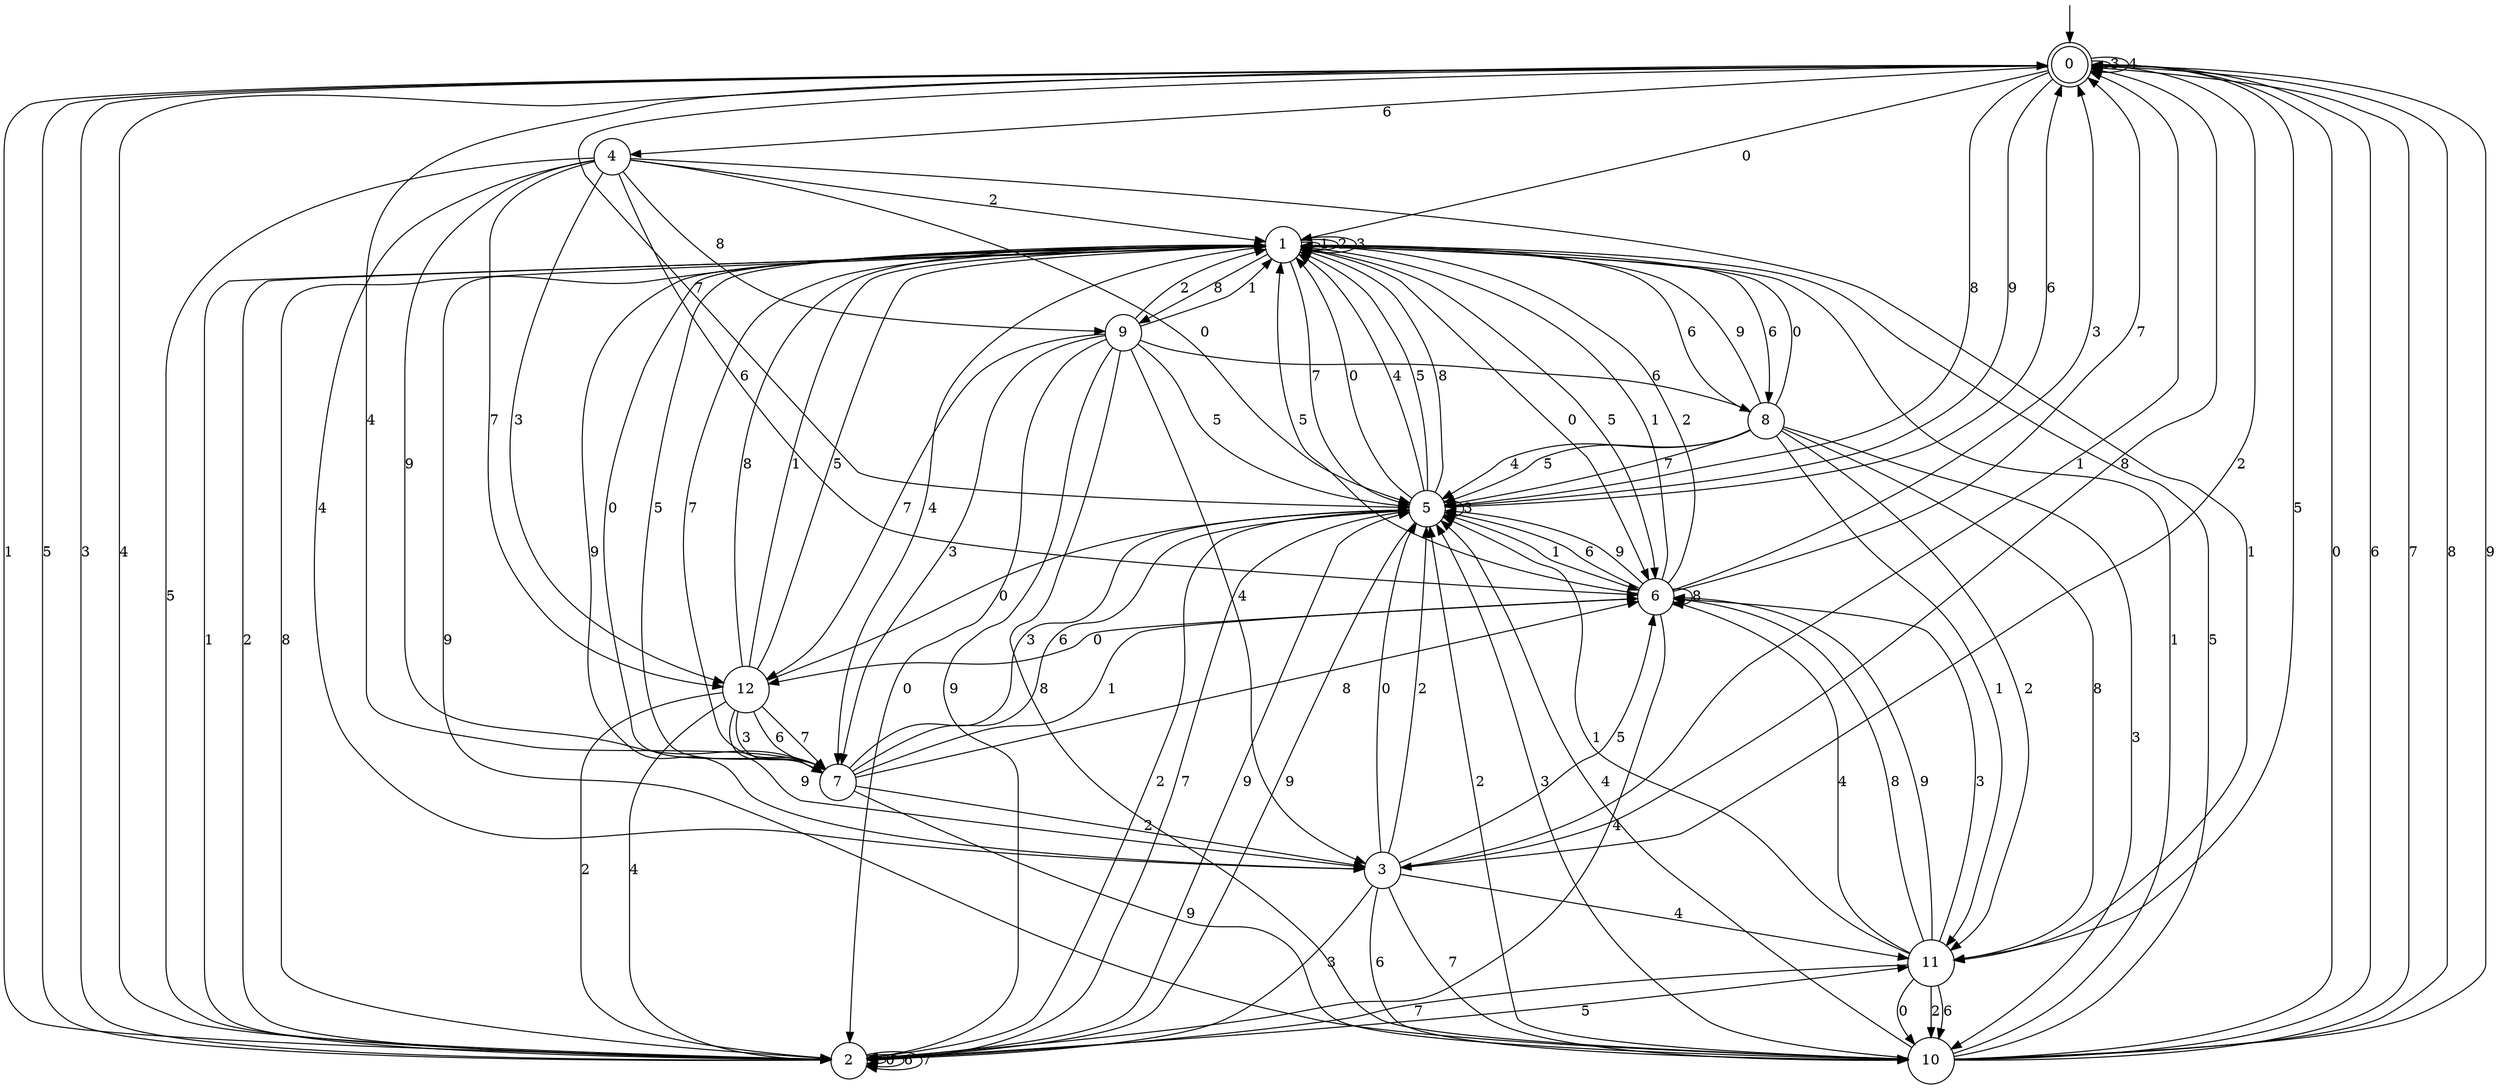 digraph g {

	s0 [shape="doublecircle" label="0"];
	s1 [shape="circle" label="1"];
	s2 [shape="circle" label="2"];
	s3 [shape="circle" label="3"];
	s4 [shape="circle" label="4"];
	s5 [shape="circle" label="5"];
	s6 [shape="circle" label="6"];
	s7 [shape="circle" label="7"];
	s8 [shape="circle" label="8"];
	s9 [shape="circle" label="9"];
	s10 [shape="circle" label="10"];
	s11 [shape="circle" label="11"];
	s12 [shape="circle" label="12"];
	s0 -> s1 [label="0"];
	s0 -> s2 [label="1"];
	s0 -> s3 [label="2"];
	s0 -> s0 [label="3"];
	s0 -> s0 [label="4"];
	s0 -> s2 [label="5"];
	s0 -> s4 [label="6"];
	s0 -> s5 [label="7"];
	s0 -> s5 [label="8"];
	s0 -> s5 [label="9"];
	s1 -> s6 [label="0"];
	s1 -> s1 [label="1"];
	s1 -> s1 [label="2"];
	s1 -> s1 [label="3"];
	s1 -> s7 [label="4"];
	s1 -> s6 [label="5"];
	s1 -> s8 [label="6"];
	s1 -> s5 [label="7"];
	s1 -> s9 [label="8"];
	s1 -> s10 [label="9"];
	s2 -> s2 [label="0"];
	s2 -> s1 [label="1"];
	s2 -> s1 [label="2"];
	s2 -> s0 [label="3"];
	s2 -> s0 [label="4"];
	s2 -> s11 [label="5"];
	s2 -> s2 [label="6"];
	s2 -> s2 [label="7"];
	s2 -> s1 [label="8"];
	s2 -> s5 [label="9"];
	s3 -> s5 [label="0"];
	s3 -> s0 [label="1"];
	s3 -> s5 [label="2"];
	s3 -> s2 [label="3"];
	s3 -> s11 [label="4"];
	s3 -> s6 [label="5"];
	s3 -> s10 [label="6"];
	s3 -> s10 [label="7"];
	s3 -> s0 [label="8"];
	s3 -> s1 [label="9"];
	s4 -> s5 [label="0"];
	s4 -> s11 [label="1"];
	s4 -> s1 [label="2"];
	s4 -> s12 [label="3"];
	s4 -> s3 [label="4"];
	s4 -> s2 [label="5"];
	s4 -> s6 [label="6"];
	s4 -> s12 [label="7"];
	s4 -> s9 [label="8"];
	s4 -> s7 [label="9"];
	s5 -> s1 [label="0"];
	s5 -> s6 [label="1"];
	s5 -> s2 [label="2"];
	s5 -> s5 [label="3"];
	s5 -> s1 [label="4"];
	s5 -> s1 [label="5"];
	s5 -> s0 [label="6"];
	s5 -> s2 [label="7"];
	s5 -> s1 [label="8"];
	s5 -> s2 [label="9"];
	s6 -> s12 [label="0"];
	s6 -> s1 [label="1"];
	s6 -> s1 [label="2"];
	s6 -> s0 [label="3"];
	s6 -> s2 [label="4"];
	s6 -> s1 [label="5"];
	s6 -> s5 [label="6"];
	s6 -> s0 [label="7"];
	s6 -> s6 [label="8"];
	s6 -> s5 [label="9"];
	s7 -> s1 [label="0"];
	s7 -> s6 [label="1"];
	s7 -> s3 [label="2"];
	s7 -> s5 [label="3"];
	s7 -> s0 [label="4"];
	s7 -> s1 [label="5"];
	s7 -> s5 [label="6"];
	s7 -> s1 [label="7"];
	s7 -> s6 [label="8"];
	s7 -> s10 [label="9"];
	s8 -> s1 [label="0"];
	s8 -> s11 [label="1"];
	s8 -> s11 [label="2"];
	s8 -> s10 [label="3"];
	s8 -> s5 [label="4"];
	s8 -> s5 [label="5"];
	s8 -> s1 [label="6"];
	s8 -> s5 [label="7"];
	s8 -> s11 [label="8"];
	s8 -> s1 [label="9"];
	s9 -> s2 [label="0"];
	s9 -> s1 [label="1"];
	s9 -> s1 [label="2"];
	s9 -> s7 [label="3"];
	s9 -> s3 [label="4"];
	s9 -> s5 [label="5"];
	s9 -> s8 [label="6"];
	s9 -> s12 [label="7"];
	s9 -> s10 [label="8"];
	s9 -> s2 [label="9"];
	s10 -> s0 [label="0"];
	s10 -> s1 [label="1"];
	s10 -> s5 [label="2"];
	s10 -> s5 [label="3"];
	s10 -> s5 [label="4"];
	s10 -> s1 [label="5"];
	s10 -> s0 [label="6"];
	s10 -> s0 [label="7"];
	s10 -> s0 [label="8"];
	s10 -> s0 [label="9"];
	s11 -> s10 [label="0"];
	s11 -> s5 [label="1"];
	s11 -> s10 [label="2"];
	s11 -> s6 [label="3"];
	s11 -> s6 [label="4"];
	s11 -> s0 [label="5"];
	s11 -> s10 [label="6"];
	s11 -> s2 [label="7"];
	s11 -> s6 [label="8"];
	s11 -> s6 [label="9"];
	s12 -> s5 [label="0"];
	s12 -> s1 [label="1"];
	s12 -> s2 [label="2"];
	s12 -> s7 [label="3"];
	s12 -> s2 [label="4"];
	s12 -> s1 [label="5"];
	s12 -> s7 [label="6"];
	s12 -> s7 [label="7"];
	s12 -> s1 [label="8"];
	s12 -> s3 [label="9"];

__start0 [label="" shape="none" width="0" height="0"];
__start0 -> s0;

}
